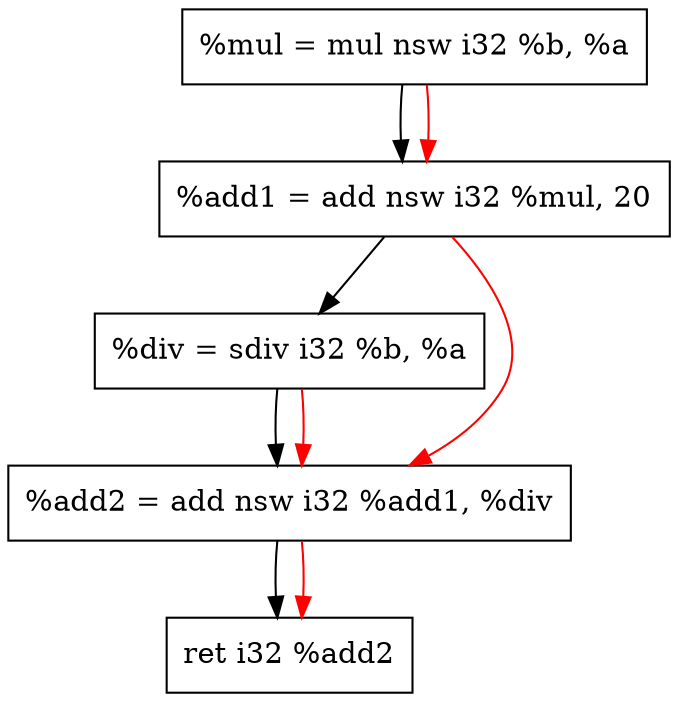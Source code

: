 digraph "CDFG for'func' function" {
	Node0x55d3c1fd4450[shape=record, label="  %mul = mul nsw i32 %b, %a"];
	Node0x55d3c1fd4b00[shape=record, label="  %add1 = add nsw i32 %mul, 20"];
	Node0x55d3c1fd4b90[shape=record, label="  %div = sdiv i32 %b, %a"];
	Node0x55d3c1fd4c20[shape=record, label="  %add2 = add nsw i32 %add1, %div"];
	Node0x55d3c1fd43d8[shape=record, label="  ret i32 %add2"];
	Node0x55d3c1fd4450 -> Node0x55d3c1fd4b00
	Node0x55d3c1fd4b00 -> Node0x55d3c1fd4b90
	Node0x55d3c1fd4b90 -> Node0x55d3c1fd4c20
	Node0x55d3c1fd4c20 -> Node0x55d3c1fd43d8
edge [color=red]
	Node0x55d3c1fd4450 -> Node0x55d3c1fd4b00
	Node0x55d3c1fd4b00 -> Node0x55d3c1fd4c20
	Node0x55d3c1fd4b90 -> Node0x55d3c1fd4c20
	Node0x55d3c1fd4c20 -> Node0x55d3c1fd43d8
}
